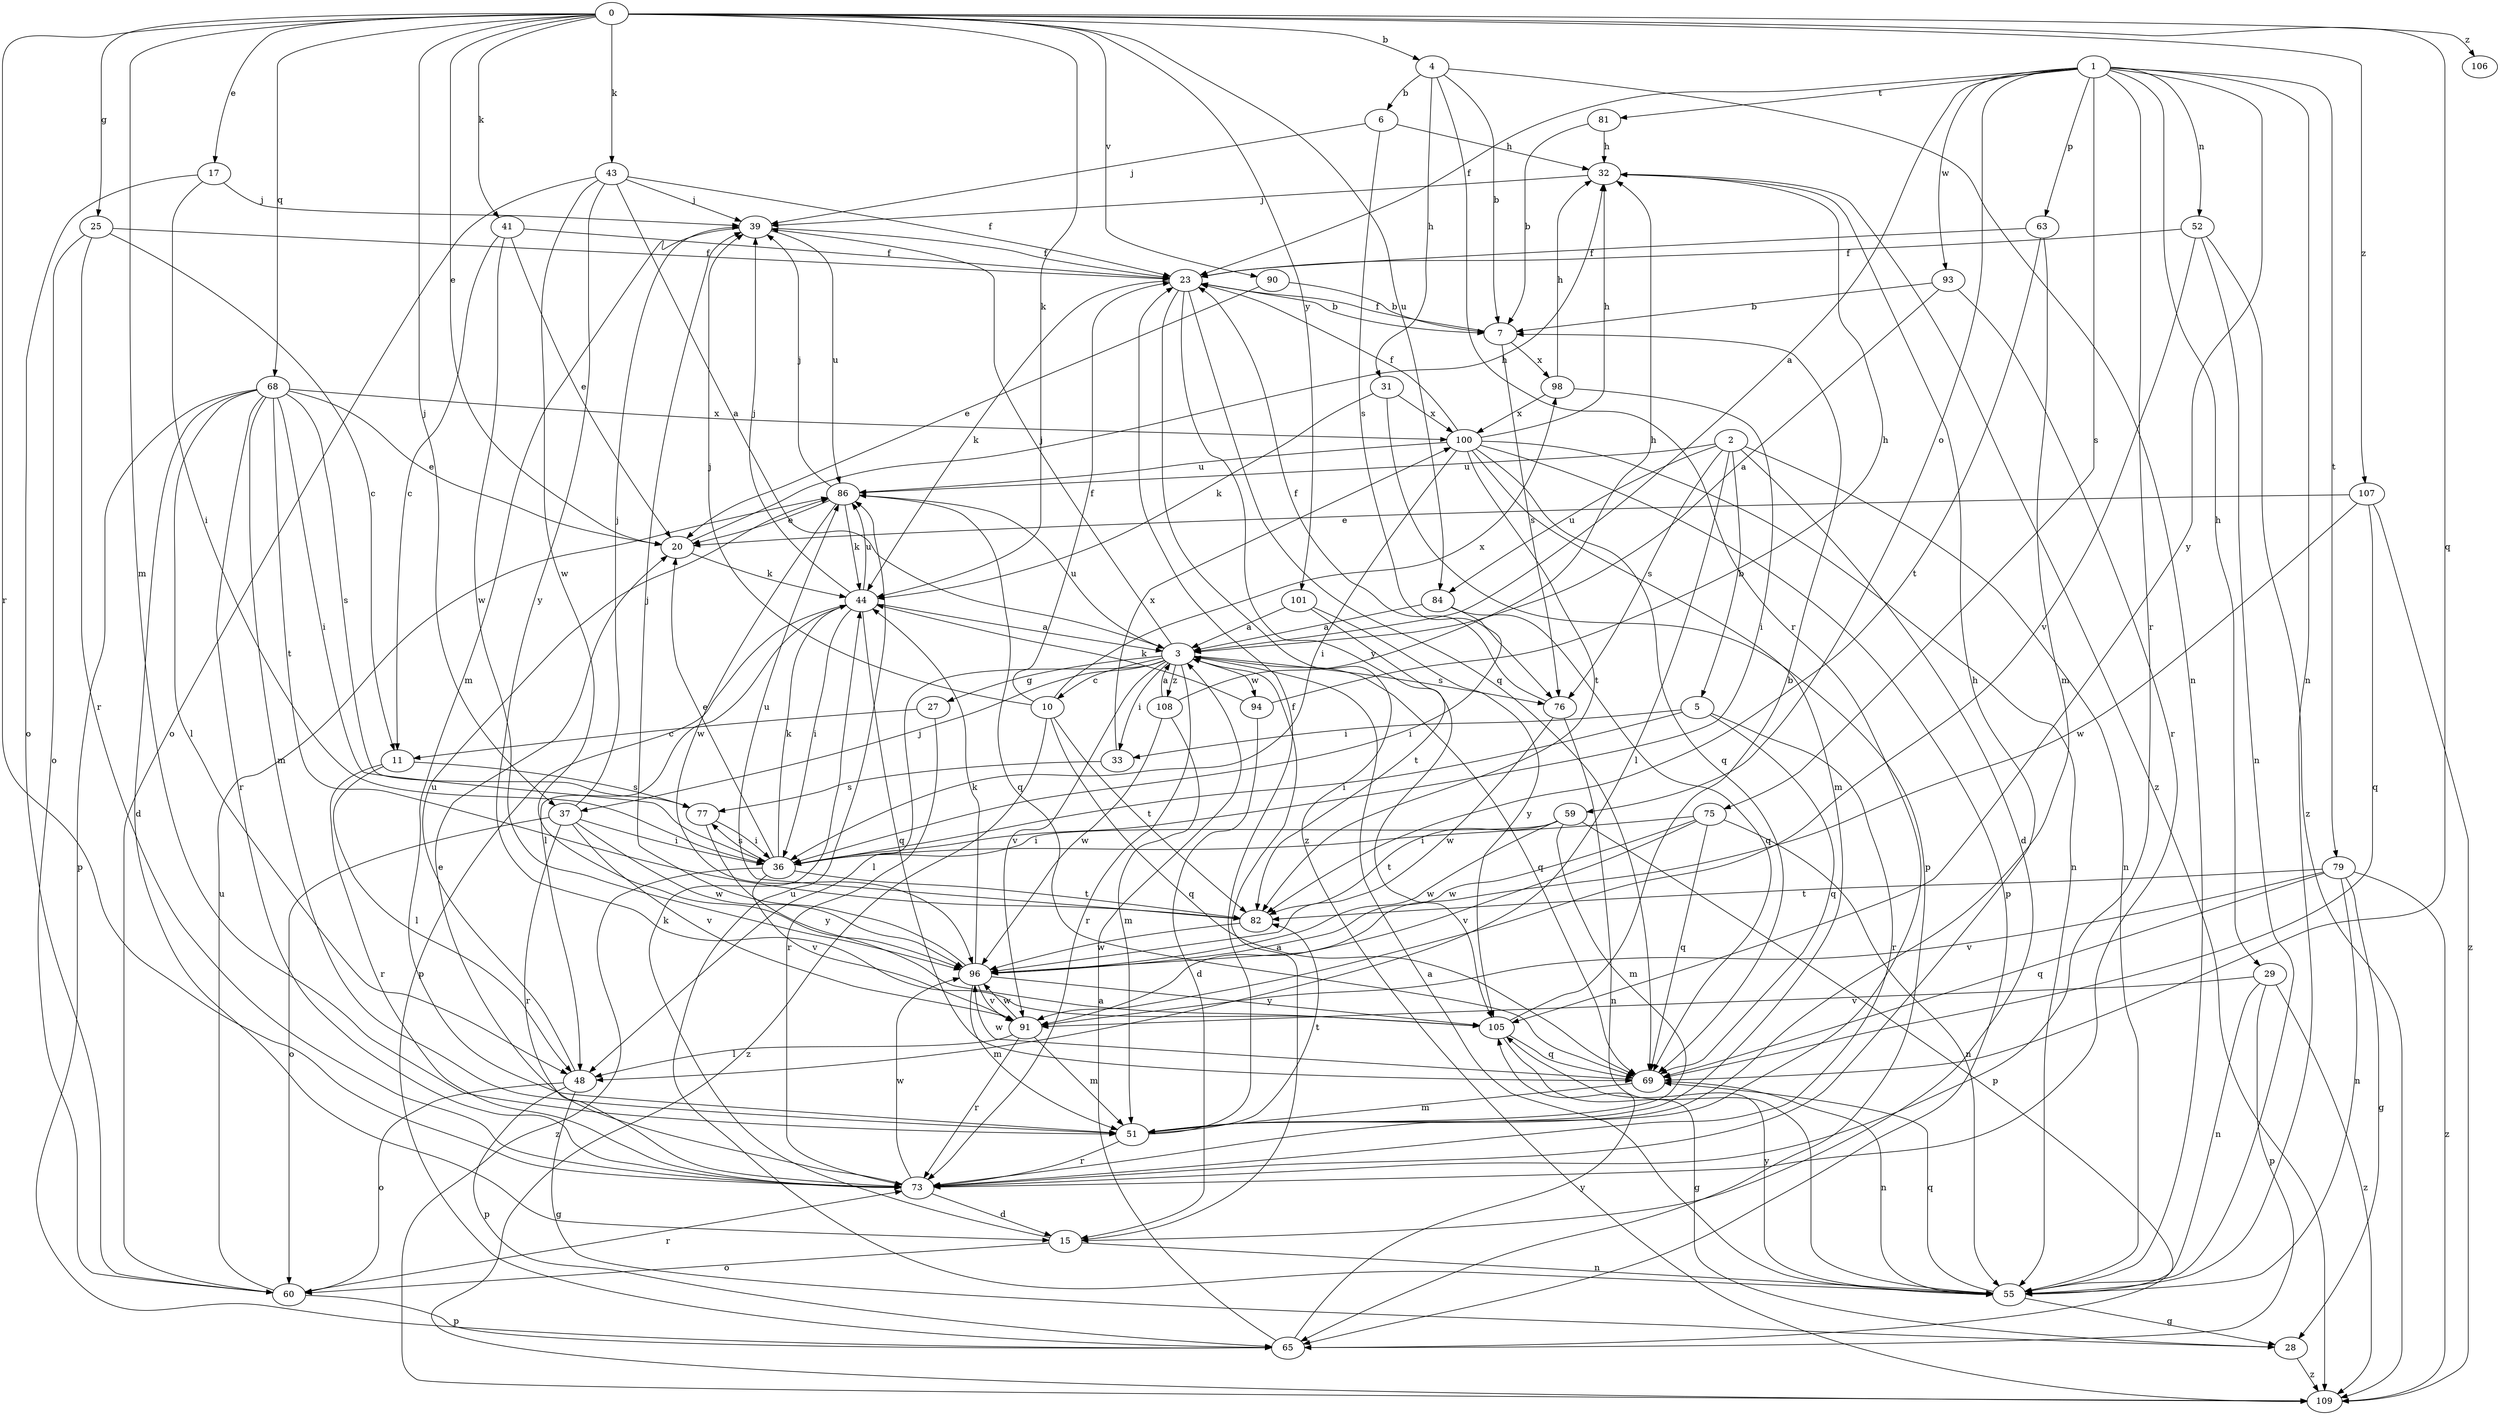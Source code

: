strict digraph  {
0;
1;
2;
3;
4;
5;
6;
7;
10;
11;
15;
17;
20;
23;
25;
27;
28;
29;
31;
32;
33;
36;
37;
39;
41;
43;
44;
48;
51;
52;
55;
59;
60;
63;
65;
68;
69;
73;
75;
76;
77;
79;
81;
82;
84;
86;
90;
91;
93;
94;
96;
98;
100;
101;
105;
106;
107;
108;
109;
0 -> 4  [label=b];
0 -> 17  [label=e];
0 -> 20  [label=e];
0 -> 25  [label=g];
0 -> 37  [label=j];
0 -> 41  [label=k];
0 -> 43  [label=k];
0 -> 44  [label=k];
0 -> 51  [label=m];
0 -> 68  [label=q];
0 -> 69  [label=q];
0 -> 73  [label=r];
0 -> 84  [label=u];
0 -> 90  [label=v];
0 -> 101  [label=y];
0 -> 106  [label=z];
0 -> 107  [label=z];
1 -> 3  [label=a];
1 -> 23  [label=f];
1 -> 29  [label=h];
1 -> 52  [label=n];
1 -> 55  [label=n];
1 -> 59  [label=o];
1 -> 63  [label=p];
1 -> 73  [label=r];
1 -> 75  [label=s];
1 -> 79  [label=t];
1 -> 81  [label=t];
1 -> 93  [label=w];
1 -> 105  [label=y];
2 -> 5  [label=b];
2 -> 15  [label=d];
2 -> 48  [label=l];
2 -> 55  [label=n];
2 -> 76  [label=s];
2 -> 84  [label=u];
2 -> 86  [label=u];
3 -> 10  [label=c];
3 -> 27  [label=g];
3 -> 33  [label=i];
3 -> 37  [label=j];
3 -> 39  [label=j];
3 -> 48  [label=l];
3 -> 69  [label=q];
3 -> 73  [label=r];
3 -> 76  [label=s];
3 -> 86  [label=u];
3 -> 91  [label=v];
3 -> 94  [label=w];
3 -> 108  [label=z];
4 -> 6  [label=b];
4 -> 7  [label=b];
4 -> 31  [label=h];
4 -> 55  [label=n];
4 -> 73  [label=r];
5 -> 33  [label=i];
5 -> 36  [label=i];
5 -> 69  [label=q];
5 -> 73  [label=r];
6 -> 32  [label=h];
6 -> 39  [label=j];
6 -> 76  [label=s];
7 -> 23  [label=f];
7 -> 76  [label=s];
7 -> 98  [label=x];
10 -> 23  [label=f];
10 -> 39  [label=j];
10 -> 69  [label=q];
10 -> 82  [label=t];
10 -> 98  [label=x];
10 -> 109  [label=z];
11 -> 48  [label=l];
11 -> 73  [label=r];
11 -> 77  [label=s];
15 -> 3  [label=a];
15 -> 44  [label=k];
15 -> 55  [label=n];
15 -> 60  [label=o];
17 -> 36  [label=i];
17 -> 39  [label=j];
17 -> 60  [label=o];
20 -> 32  [label=h];
20 -> 44  [label=k];
23 -> 7  [label=b];
23 -> 44  [label=k];
23 -> 69  [label=q];
23 -> 105  [label=y];
23 -> 109  [label=z];
25 -> 11  [label=c];
25 -> 23  [label=f];
25 -> 60  [label=o];
25 -> 73  [label=r];
27 -> 11  [label=c];
27 -> 73  [label=r];
28 -> 109  [label=z];
29 -> 55  [label=n];
29 -> 65  [label=p];
29 -> 91  [label=v];
29 -> 109  [label=z];
31 -> 44  [label=k];
31 -> 65  [label=p];
31 -> 100  [label=x];
32 -> 39  [label=j];
32 -> 109  [label=z];
33 -> 77  [label=s];
33 -> 100  [label=x];
36 -> 20  [label=e];
36 -> 44  [label=k];
36 -> 77  [label=s];
36 -> 82  [label=t];
36 -> 91  [label=v];
36 -> 109  [label=z];
37 -> 36  [label=i];
37 -> 39  [label=j];
37 -> 60  [label=o];
37 -> 73  [label=r];
37 -> 91  [label=v];
37 -> 96  [label=w];
39 -> 23  [label=f];
39 -> 51  [label=m];
39 -> 86  [label=u];
41 -> 11  [label=c];
41 -> 20  [label=e];
41 -> 23  [label=f];
41 -> 96  [label=w];
43 -> 3  [label=a];
43 -> 23  [label=f];
43 -> 39  [label=j];
43 -> 60  [label=o];
43 -> 96  [label=w];
43 -> 105  [label=y];
44 -> 3  [label=a];
44 -> 36  [label=i];
44 -> 39  [label=j];
44 -> 48  [label=l];
44 -> 65  [label=p];
44 -> 69  [label=q];
44 -> 86  [label=u];
48 -> 28  [label=g];
48 -> 60  [label=o];
48 -> 65  [label=p];
48 -> 86  [label=u];
51 -> 23  [label=f];
51 -> 73  [label=r];
51 -> 82  [label=t];
52 -> 23  [label=f];
52 -> 55  [label=n];
52 -> 91  [label=v];
52 -> 109  [label=z];
55 -> 3  [label=a];
55 -> 28  [label=g];
55 -> 69  [label=q];
55 -> 86  [label=u];
55 -> 105  [label=y];
59 -> 36  [label=i];
59 -> 51  [label=m];
59 -> 65  [label=p];
59 -> 82  [label=t];
59 -> 96  [label=w];
60 -> 65  [label=p];
60 -> 73  [label=r];
60 -> 86  [label=u];
63 -> 23  [label=f];
63 -> 51  [label=m];
63 -> 82  [label=t];
65 -> 3  [label=a];
65 -> 105  [label=y];
68 -> 15  [label=d];
68 -> 20  [label=e];
68 -> 36  [label=i];
68 -> 48  [label=l];
68 -> 51  [label=m];
68 -> 65  [label=p];
68 -> 73  [label=r];
68 -> 77  [label=s];
68 -> 82  [label=t];
68 -> 100  [label=x];
69 -> 51  [label=m];
69 -> 55  [label=n];
69 -> 96  [label=w];
73 -> 15  [label=d];
73 -> 20  [label=e];
73 -> 32  [label=h];
73 -> 96  [label=w];
75 -> 36  [label=i];
75 -> 55  [label=n];
75 -> 69  [label=q];
75 -> 91  [label=v];
75 -> 96  [label=w];
76 -> 23  [label=f];
76 -> 55  [label=n];
76 -> 96  [label=w];
77 -> 36  [label=i];
77 -> 105  [label=y];
79 -> 28  [label=g];
79 -> 55  [label=n];
79 -> 69  [label=q];
79 -> 82  [label=t];
79 -> 91  [label=v];
79 -> 109  [label=z];
81 -> 7  [label=b];
81 -> 32  [label=h];
82 -> 86  [label=u];
82 -> 96  [label=w];
84 -> 3  [label=a];
84 -> 36  [label=i];
84 -> 69  [label=q];
86 -> 20  [label=e];
86 -> 39  [label=j];
86 -> 44  [label=k];
86 -> 69  [label=q];
86 -> 96  [label=w];
90 -> 7  [label=b];
90 -> 20  [label=e];
91 -> 48  [label=l];
91 -> 51  [label=m];
91 -> 73  [label=r];
91 -> 96  [label=w];
93 -> 3  [label=a];
93 -> 7  [label=b];
93 -> 73  [label=r];
94 -> 15  [label=d];
94 -> 32  [label=h];
94 -> 44  [label=k];
96 -> 39  [label=j];
96 -> 44  [label=k];
96 -> 51  [label=m];
96 -> 91  [label=v];
96 -> 105  [label=y];
98 -> 32  [label=h];
98 -> 36  [label=i];
98 -> 100  [label=x];
100 -> 23  [label=f];
100 -> 32  [label=h];
100 -> 36  [label=i];
100 -> 51  [label=m];
100 -> 55  [label=n];
100 -> 65  [label=p];
100 -> 69  [label=q];
100 -> 82  [label=t];
100 -> 86  [label=u];
101 -> 3  [label=a];
101 -> 82  [label=t];
101 -> 105  [label=y];
105 -> 7  [label=b];
105 -> 28  [label=g];
105 -> 69  [label=q];
107 -> 20  [label=e];
107 -> 69  [label=q];
107 -> 96  [label=w];
107 -> 109  [label=z];
108 -> 3  [label=a];
108 -> 32  [label=h];
108 -> 51  [label=m];
108 -> 96  [label=w];
}
